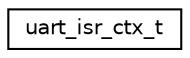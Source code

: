 digraph "Graphical Class Hierarchy"
{
 // LATEX_PDF_SIZE
  edge [fontname="Helvetica",fontsize="10",labelfontname="Helvetica",labelfontsize="10"];
  node [fontname="Helvetica",fontsize="10",shape=record];
  rankdir="LR";
  Node0 [label="uart_isr_ctx_t",height=0.2,width=0.4,color="black", fillcolor="white", style="filled",URL="$structuart__isr__ctx__t.html",tooltip="Interrupt context for a UART device."];
}
